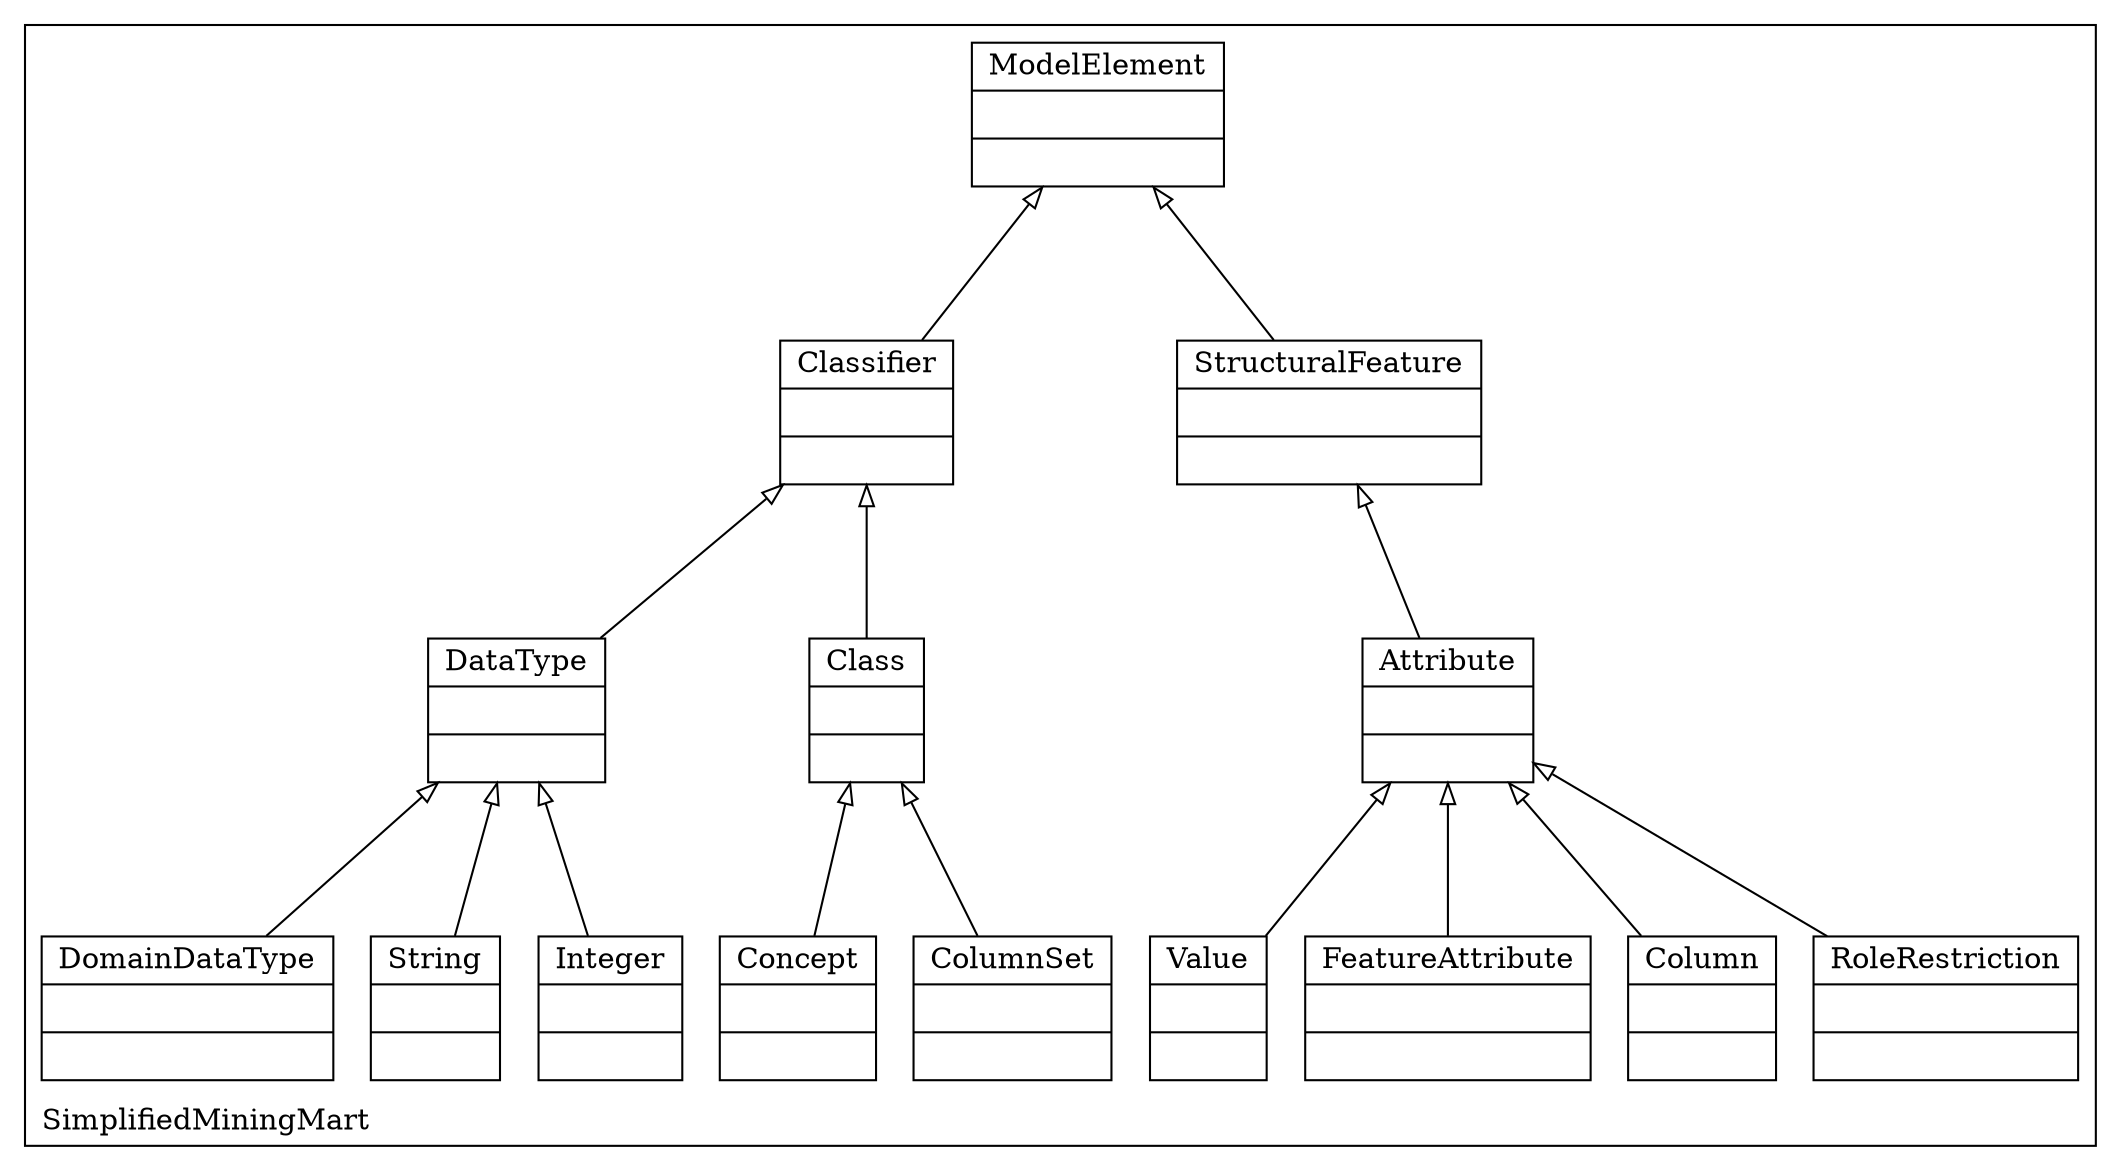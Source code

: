 digraph "KM3 Model in DOT" {
graph[rankdir=BT,labeljust=l,labelloc=t,nodeSep=0.75,compound=true];
 subgraph "cluster_SimplifiedMiningMart"{
labelloc=t
color=black
label=SimplifiedMiningMart
 node[shape=record];
ModelElement[label="{ModelElement| | }"]
;
 node[shape=record];
Classifier[label="{Classifier| | }"]
 Classifier->ModelElement[arrowhead=onormal,group=ModelElement,minlen=2,constraint=true,]
;
 node[shape=record];
StructuralFeature[label="{StructuralFeature| | }"]
 StructuralFeature->ModelElement[arrowhead=onormal,group=ModelElement,minlen=2,constraint=true,]
;
 node[shape=record];
Class[label="{Class| | }"]
 Class->Classifier[arrowhead=onormal,group=Classifier,minlen=2,constraint=true,]
;
 node[shape=record];
DataType[label="{DataType| | }"]
 DataType->Classifier[arrowhead=onormal,group=Classifier,minlen=2,constraint=true,]
;
 node[shape=record];
Attribute[label="{Attribute| | }"]
 Attribute->StructuralFeature[arrowhead=onormal,group=StructuralFeature,minlen=2,constraint=true,]
;
 node[shape=record];
Concept[label="{Concept| | }"]
 Concept->Class[arrowhead=onormal,group=Class,minlen=2,constraint=true,]
;
 node[shape=record];
ColumnSet[label="{ColumnSet| | }"]
 ColumnSet->Class[arrowhead=onormal,group=Class,minlen=2,constraint=true,]
;
 node[shape=record];
Column[label="{Column| | }"]
 Column->Attribute[arrowhead=onormal,group=Attribute,minlen=2,constraint=true,]
;
 node[shape=record];
FeatureAttribute[label="{FeatureAttribute| | }"]
 FeatureAttribute->Attribute[arrowhead=onormal,group=Attribute,minlen=2,constraint=true,]
;
 node[shape=record];
Value[label="{Value| | }"]
 Value->Attribute[arrowhead=onormal,group=Attribute,minlen=2,constraint=true,]
;
 node[shape=record];
RoleRestriction[label="{RoleRestriction| | }"]
 RoleRestriction->Attribute[arrowhead=onormal,group=Attribute,minlen=2,constraint=true,]
;
 node[shape=record];
Integer[label="{Integer| | }"]
 Integer->DataType[arrowhead=onormal,group=DataType,minlen=2,constraint=true,]
;
 node[shape=record];
String[label="{String| | }"]
 String->DataType[arrowhead=onormal,group=DataType,minlen=2,constraint=true,]
;
 node[shape=record];
DomainDataType[label="{DomainDataType| | }"]
 DomainDataType->DataType[arrowhead=onormal,group=DataType,minlen=2,constraint=true,]
;

}
}